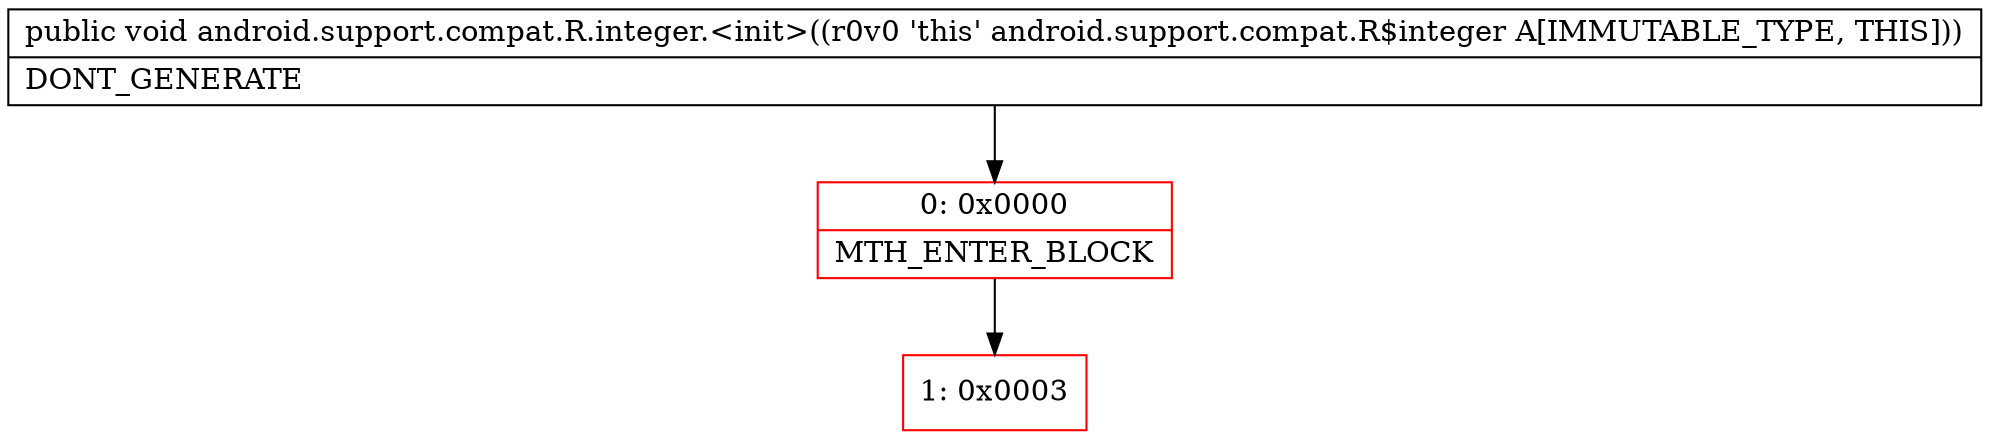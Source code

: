 digraph "CFG forandroid.support.compat.R.integer.\<init\>()V" {
subgraph cluster_Region_1380722962 {
label = "R(0)";
node [shape=record,color=blue];
}
Node_0 [shape=record,color=red,label="{0\:\ 0x0000|MTH_ENTER_BLOCK\l}"];
Node_1 [shape=record,color=red,label="{1\:\ 0x0003}"];
MethodNode[shape=record,label="{public void android.support.compat.R.integer.\<init\>((r0v0 'this' android.support.compat.R$integer A[IMMUTABLE_TYPE, THIS]))  | DONT_GENERATE\l}"];
MethodNode -> Node_0;
Node_0 -> Node_1;
}


